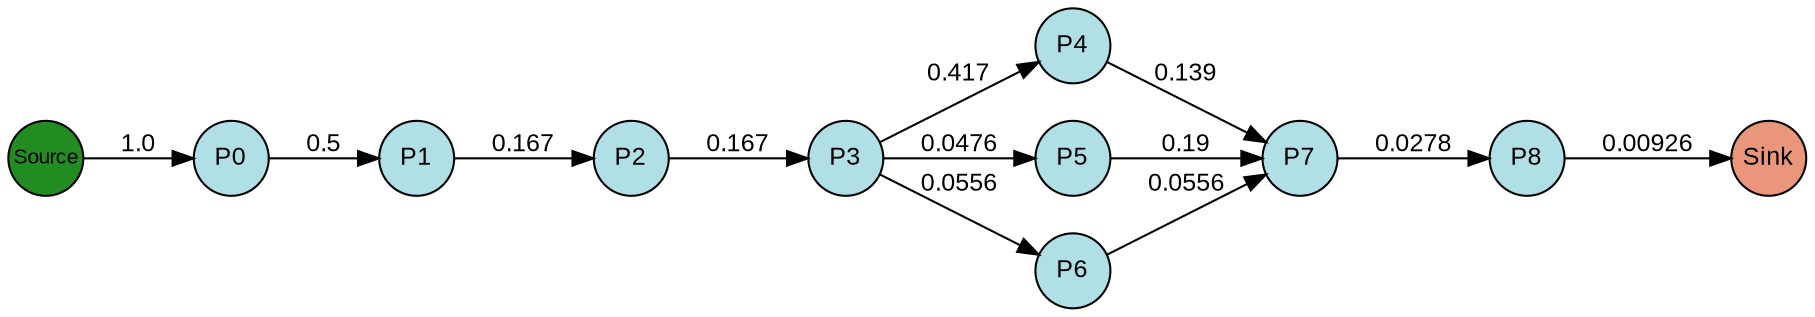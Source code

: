 digraph {
  splines=true;
node [margin=0 fontname=arial fontcolor=black fontsize=12 shape=circle width=0.5 fixedsize=true style=filled fillcolor=powderblue]
  1 [label="P0"]
  2 [label="P1"]
  3 [label="P2"]
  4 [label="P3"]
  5 [label="P4"]
  6 [label="P5"]
  7 [label="P6"]
  8 [label="P7"]
  9 [label="P8"]
  node [margin=0 fontname=arial fontcolor=black fontsize=10 shape=circle width=0.5 fixedsize=true style=filled fillcolor=forestgreen]
  10 [label="Source"]
  node [margin=0 fontname=arial fontcolor=black fontsize=12 shape=circle width=0.5 fixedsize=true style=filled fillcolor=darksalmon]
  11 [label="Sink"]
rankdir=LR
edge [margin=0 fontname=arial fontcolor=black fontsize=12]
   1 -> 2 [label="0.5"]
   2 -> 3 [label="0.167"]
   3 -> 4 [label="0.167"]
   4 -> 5 [label="0.417"]
   4 -> 6 [label="0.0476"]
   4 -> 7 [label="0.0556"]
   5 -> 8 [label="0.139"]
   6 -> 8 [label="0.19"]
   7 -> 8 [label="0.0556"]
   8 -> 9 [label="0.0278"]
   10 -> 1 [label="1.0"]
   9 -> 11 [label="0.00926"]

  {rank=same 10}
	{rank=same  1 }
	{rank=same  2 }
	{rank=same  3 }
	{rank=same  4 }
	{rank=same  5, 6, 7 }
	{rank=same  8 }
	{rank=same  9 }
  {rank=same 11}
}
